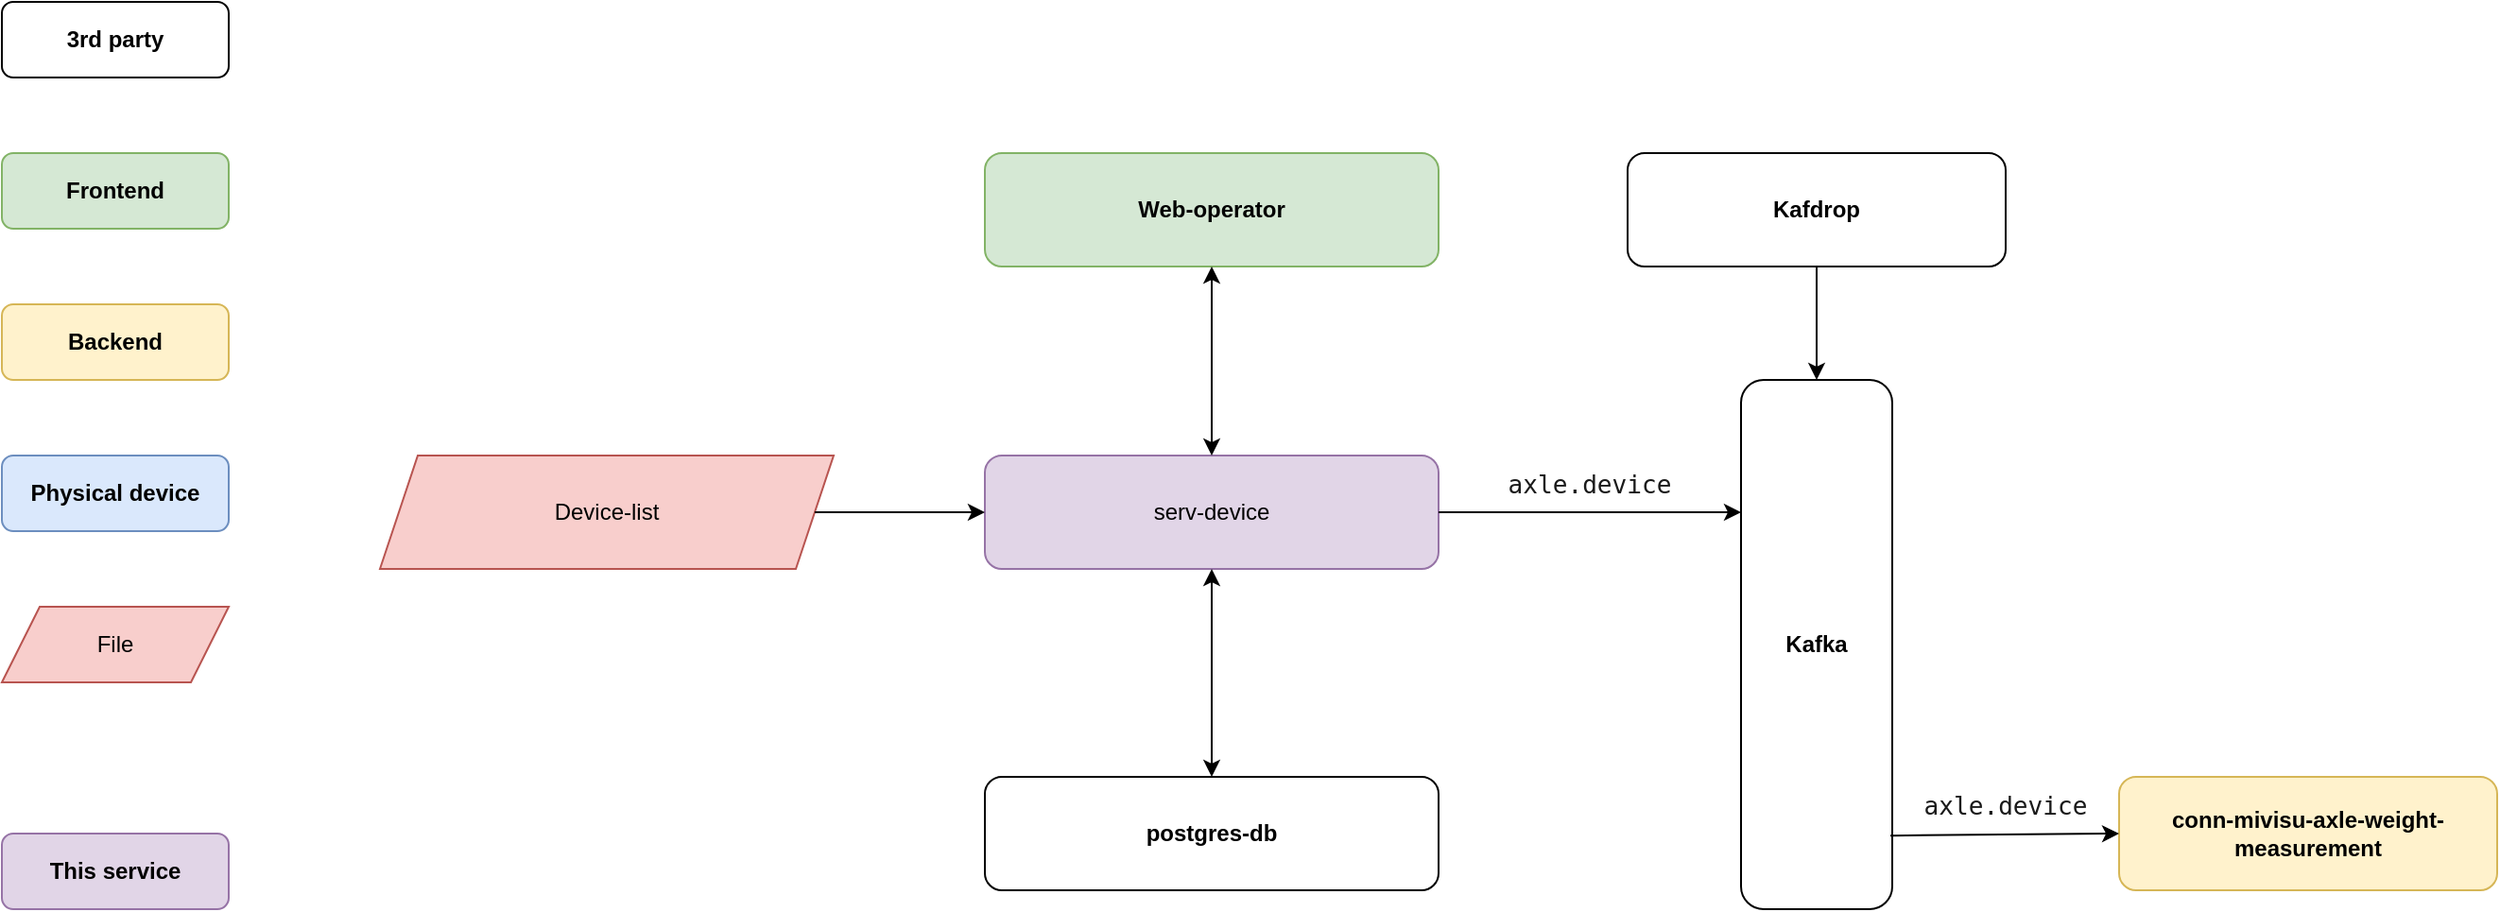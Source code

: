 <mxfile version="16.4.2" type="github">
  <diagram id="_Q4Pzs2Vt0G0VvGehFcQ" name="Page-1">
    <mxGraphModel dx="1420" dy="802" grid="1" gridSize="10" guides="1" tooltips="1" connect="1" arrows="1" fold="1" page="1" pageScale="1" pageWidth="1600" pageHeight="900" math="0" shadow="0">
      <root>
        <mxCell id="0" />
        <mxCell id="1" parent="0" />
        <mxCell id="4Q6pXuRZGPzLGzQwlJrS-64" value="&lt;b&gt;Frontend&lt;/b&gt;" style="rounded=1;whiteSpace=wrap;html=1;fillColor=#d5e8d4;strokeColor=#82b366;" vertex="1" parent="1">
          <mxGeometry x="80" y="200" width="120" height="40" as="geometry" />
        </mxCell>
        <mxCell id="4Q6pXuRZGPzLGzQwlJrS-65" value="&lt;b&gt;Backend&lt;/b&gt;" style="rounded=1;whiteSpace=wrap;html=1;fillColor=#fff2cc;strokeColor=#d6b656;" vertex="1" parent="1">
          <mxGeometry x="80" y="280" width="120" height="40" as="geometry" />
        </mxCell>
        <mxCell id="4Q6pXuRZGPzLGzQwlJrS-66" value="&lt;b&gt;Physical device&lt;/b&gt;" style="rounded=1;whiteSpace=wrap;html=1;fillColor=#dae8fc;strokeColor=#6c8ebf;" vertex="1" parent="1">
          <mxGeometry x="80" y="360" width="120" height="40" as="geometry" />
        </mxCell>
        <mxCell id="4Q6pXuRZGPzLGzQwlJrS-67" value="&lt;b&gt;This service&lt;/b&gt;" style="rounded=1;whiteSpace=wrap;html=1;fillColor=#e1d5e7;strokeColor=#9673a6;" vertex="1" parent="1">
          <mxGeometry x="80" y="560" width="120" height="40" as="geometry" />
        </mxCell>
        <mxCell id="4Q6pXuRZGPzLGzQwlJrS-68" value="&lt;b&gt;Kafdrop&lt;/b&gt;" style="rounded=1;whiteSpace=wrap;html=1;" vertex="1" parent="1">
          <mxGeometry x="940" y="200" width="200" height="60" as="geometry" />
        </mxCell>
        <mxCell id="4Q6pXuRZGPzLGzQwlJrS-69" value="&lt;b&gt;Kafka&lt;/b&gt;" style="rounded=1;whiteSpace=wrap;html=1;" vertex="1" parent="1">
          <mxGeometry x="1000" y="320" width="80" height="280" as="geometry" />
        </mxCell>
        <mxCell id="4Q6pXuRZGPzLGzQwlJrS-70" value="" style="endArrow=classic;html=1;rounded=0;fontColor=#1A1A1A;entryX=0.5;entryY=0;entryDx=0;entryDy=0;" edge="1" parent="1" source="4Q6pXuRZGPzLGzQwlJrS-68" target="4Q6pXuRZGPzLGzQwlJrS-69">
          <mxGeometry width="50" height="50" relative="1" as="geometry">
            <mxPoint x="760" y="390" as="sourcePoint" />
            <mxPoint x="810" y="340" as="targetPoint" />
          </mxGeometry>
        </mxCell>
        <mxCell id="4Q6pXuRZGPzLGzQwlJrS-71" value="&lt;b&gt;conn-mivisu-axle-weight-measurement&lt;/b&gt;" style="rounded=1;whiteSpace=wrap;html=1;fillColor=#fff2cc;strokeColor=#d6b656;" vertex="1" parent="1">
          <mxGeometry x="1200" y="530" width="200" height="60" as="geometry" />
        </mxCell>
        <mxCell id="4Q6pXuRZGPzLGzQwlJrS-72" value="&lt;pre&gt;&lt;font face=&quot;jetbrains mono, monospace&quot; color=&quot;#1a1a1a&quot;&gt;&lt;span style=&quot;font-size: 13.067px ; background-color: rgb(255 , 255 , 255)&quot;&gt;axle.device&lt;/span&gt;&lt;/font&gt;&lt;font color=&quot;#bbbbbb&quot; face=&quot;jetbrains mono, monospace&quot; style=&quot;background-color: rgb(40 , 44 , 52)&quot;&gt;&lt;span style=&quot;font-size: 9.8pt&quot;&gt;&lt;br&gt;&lt;/span&gt;&lt;/font&gt;&lt;/pre&gt;" style="text;html=1;strokeColor=none;fillColor=none;align=center;verticalAlign=middle;whiteSpace=wrap;rounded=0;" vertex="1" parent="1">
          <mxGeometry x="1050" y="530" width="180" height="30" as="geometry" />
        </mxCell>
        <mxCell id="4Q6pXuRZGPzLGzQwlJrS-73" value="&lt;b&gt;3rd party&lt;/b&gt;" style="rounded=1;whiteSpace=wrap;html=1;" vertex="1" parent="1">
          <mxGeometry x="80" y="120" width="120" height="40" as="geometry" />
        </mxCell>
        <mxCell id="4Q6pXuRZGPzLGzQwlJrS-74" value="" style="endArrow=classic;html=1;rounded=0;entryX=0;entryY=0.5;entryDx=0;entryDy=0;exitX=0.988;exitY=0.861;exitDx=0;exitDy=0;exitPerimeter=0;" edge="1" parent="1" source="4Q6pXuRZGPzLGzQwlJrS-69" target="4Q6pXuRZGPzLGzQwlJrS-71">
          <mxGeometry width="50" height="50" relative="1" as="geometry">
            <mxPoint x="690" y="440" as="sourcePoint" />
            <mxPoint x="740" y="390" as="targetPoint" />
          </mxGeometry>
        </mxCell>
        <mxCell id="4Q6pXuRZGPzLGzQwlJrS-75" value="File" style="shape=parallelogram;perimeter=parallelogramPerimeter;whiteSpace=wrap;html=1;fixedSize=1;fillColor=#f8cecc;strokeColor=#b85450;" vertex="1" parent="1">
          <mxGeometry x="80" y="440" width="120" height="40" as="geometry" />
        </mxCell>
        <mxCell id="4Q6pXuRZGPzLGzQwlJrS-76" value="serv-device" style="rounded=1;whiteSpace=wrap;html=1;fillColor=#e1d5e7;strokeColor=#9673a6;" vertex="1" parent="1">
          <mxGeometry x="600" y="360" width="240" height="60" as="geometry" />
        </mxCell>
        <mxCell id="4Q6pXuRZGPzLGzQwlJrS-77" value="&lt;b&gt;postgres-db&lt;/b&gt;" style="rounded=1;whiteSpace=wrap;html=1;" vertex="1" parent="1">
          <mxGeometry x="600" y="530" width="240" height="60" as="geometry" />
        </mxCell>
        <mxCell id="4Q6pXuRZGPzLGzQwlJrS-78" value="&lt;pre&gt;&lt;font face=&quot;jetbrains mono, monospace&quot; color=&quot;#1a1a1a&quot;&gt;&lt;span style=&quot;font-size: 13.067px ; background-color: rgb(255 , 255 , 255)&quot;&gt;axle.device&lt;/span&gt;&lt;/font&gt;&lt;font color=&quot;#bbbbbb&quot; face=&quot;jetbrains mono, monospace&quot; style=&quot;background-color: rgb(40 , 44 , 52)&quot;&gt;&lt;span style=&quot;font-size: 9.8pt&quot;&gt;&lt;br&gt;&lt;/span&gt;&lt;/font&gt;&lt;/pre&gt;" style="text;html=1;strokeColor=none;fillColor=none;align=center;verticalAlign=middle;whiteSpace=wrap;rounded=0;" vertex="1" parent="1">
          <mxGeometry x="830" y="360" width="180" height="30" as="geometry" />
        </mxCell>
        <mxCell id="4Q6pXuRZGPzLGzQwlJrS-79" value="&lt;b&gt;Web-operator&lt;/b&gt;" style="rounded=1;whiteSpace=wrap;html=1;fillColor=#d5e8d4;strokeColor=#82b366;" vertex="1" parent="1">
          <mxGeometry x="600" y="200" width="240" height="60" as="geometry" />
        </mxCell>
        <mxCell id="4Q6pXuRZGPzLGzQwlJrS-80" value="" style="endArrow=classic;startArrow=classic;html=1;rounded=0;entryX=0.5;entryY=1;entryDx=0;entryDy=0;exitX=0.5;exitY=0;exitDx=0;exitDy=0;" edge="1" parent="1" source="4Q6pXuRZGPzLGzQwlJrS-76" target="4Q6pXuRZGPzLGzQwlJrS-79">
          <mxGeometry width="50" height="50" relative="1" as="geometry">
            <mxPoint x="500" y="340" as="sourcePoint" />
            <mxPoint x="480" y="250" as="targetPoint" />
          </mxGeometry>
        </mxCell>
        <mxCell id="4Q6pXuRZGPzLGzQwlJrS-81" value="" style="endArrow=classic;startArrow=classic;html=1;rounded=0;exitX=0.5;exitY=0;exitDx=0;exitDy=0;entryX=0.5;entryY=1;entryDx=0;entryDy=0;" edge="1" parent="1" source="4Q6pXuRZGPzLGzQwlJrS-77" target="4Q6pXuRZGPzLGzQwlJrS-76">
          <mxGeometry width="50" height="50" relative="1" as="geometry">
            <mxPoint x="485.5" y="518.98" as="sourcePoint" />
            <mxPoint x="560" y="480" as="targetPoint" />
          </mxGeometry>
        </mxCell>
        <mxCell id="4Q6pXuRZGPzLGzQwlJrS-82" value="" style="endArrow=classic;html=1;rounded=0;exitX=1;exitY=0.5;exitDx=0;exitDy=0;entryX=0;entryY=0.25;entryDx=0;entryDy=0;" edge="1" parent="1" source="4Q6pXuRZGPzLGzQwlJrS-76" target="4Q6pXuRZGPzLGzQwlJrS-69">
          <mxGeometry width="50" height="50" relative="1" as="geometry">
            <mxPoint x="690" y="440" as="sourcePoint" />
            <mxPoint x="890" y="530.04" as="targetPoint" />
          </mxGeometry>
        </mxCell>
        <mxCell id="4Q6pXuRZGPzLGzQwlJrS-83" value="Device-list" style="shape=parallelogram;perimeter=parallelogramPerimeter;whiteSpace=wrap;html=1;fixedSize=1;fillColor=#f8cecc;strokeColor=#b85450;" vertex="1" parent="1">
          <mxGeometry x="280" y="360" width="240" height="60" as="geometry" />
        </mxCell>
        <mxCell id="4Q6pXuRZGPzLGzQwlJrS-84" value="" style="endArrow=classic;html=1;rounded=0;entryX=0;entryY=0.5;entryDx=0;entryDy=0;exitX=1;exitY=0.5;exitDx=0;exitDy=0;" edge="1" parent="1" source="4Q6pXuRZGPzLGzQwlJrS-83" target="4Q6pXuRZGPzLGzQwlJrS-76">
          <mxGeometry width="50" height="50" relative="1" as="geometry">
            <mxPoint x="430" y="510" as="sourcePoint" />
            <mxPoint x="480" y="460" as="targetPoint" />
          </mxGeometry>
        </mxCell>
      </root>
    </mxGraphModel>
  </diagram>
</mxfile>
